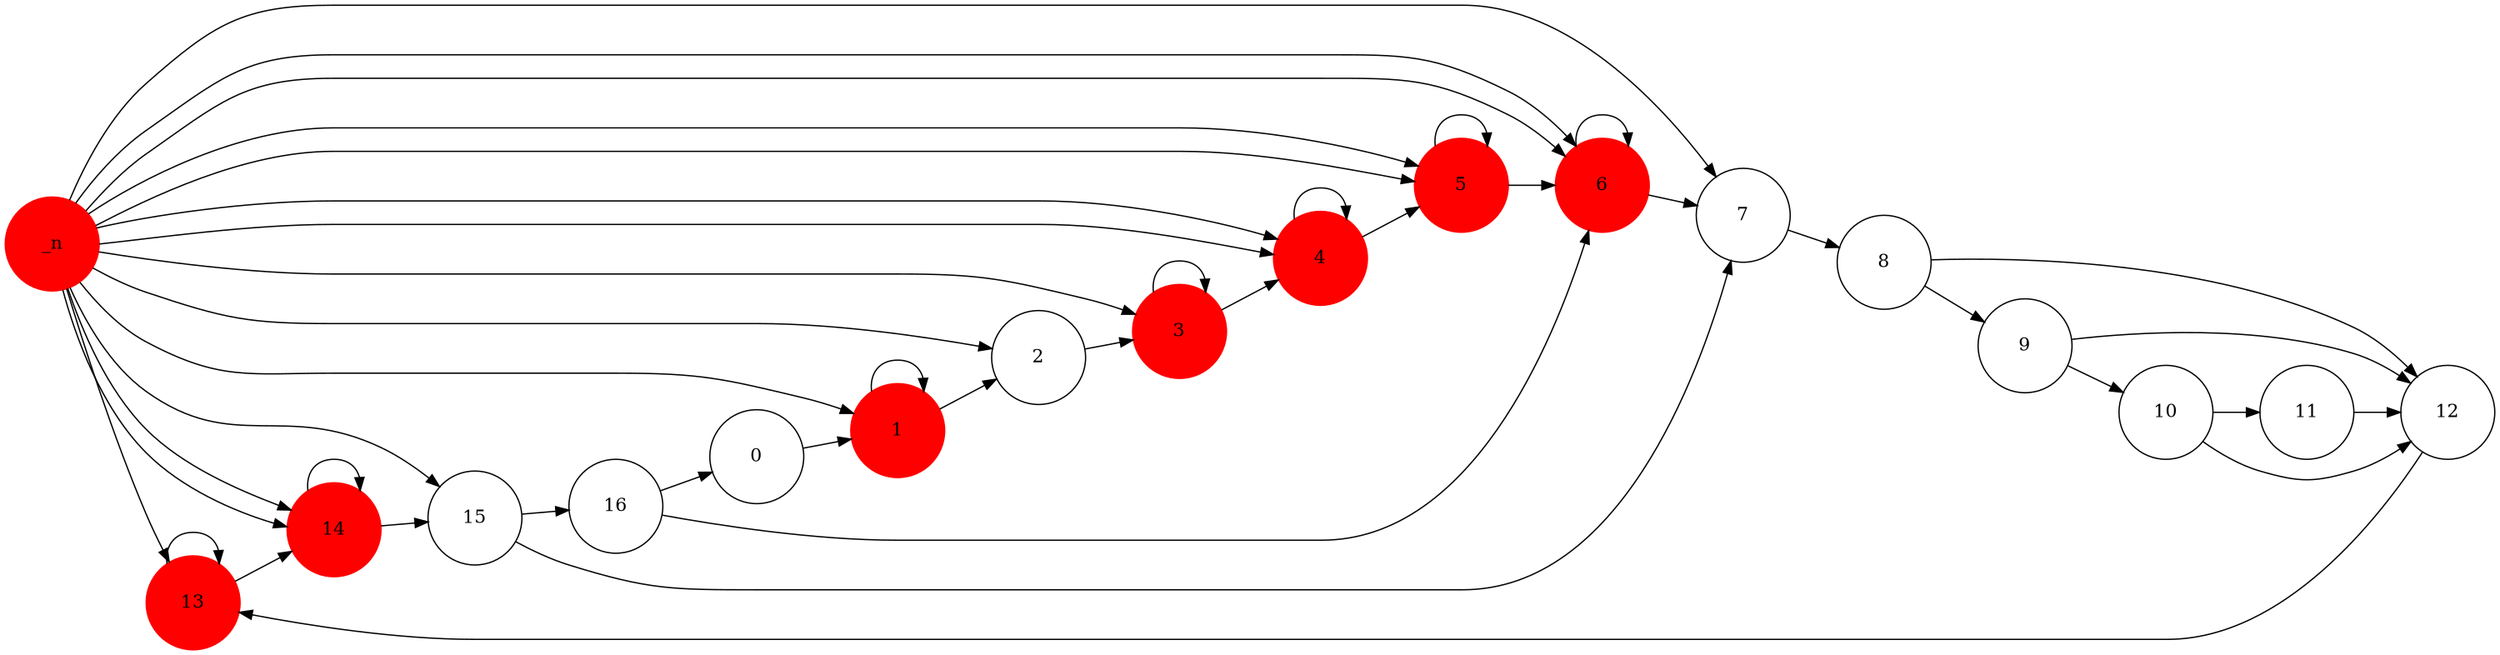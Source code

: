 #Total states is 0, including 0 states and 0 newstates
#Total transisions is 0, including 0 transistions and 0 new transitions
digraph finite_state_machine {
	rankdir=LR;
	size="20,20";
	resolution="300";
	overlap=false;

	node [shape = circle, fixedsize=true, width = 1, color = red, style = filled];
	13_n;
 	14_n;
 	1_n;
 	3_n;
 	4_n;
 	5_n;
 	6_n;
 
	node [shape = circle, color = black, style = unfilled];
	0;
 	1;
 	10;
 	11;
 	12;
 	13;
 	14;
 	15;
 	16;
 	2;
 	3;
 	4;
 	5;
 	6;
 	7;
 	8;
 	9;
 	0 -> 1;
	1 -> 1_n;
	1 -> 2;
	10 -> 11;
	10 -> 12;
	11 -> 12;
	12 -> 13;
	13 -> 13_n;
	13 -> 14;
	13_n -> 13;
	13_n -> 14;
	14 -> 14_n;
	14 -> 15;
	14_n -> 14;
	14_n -> 15;
	15 -> 16;
	15 -> 7;
	16 -> 0;
	16 -> 6;
	1_n -> 1;
	1_n -> 2;
	2 -> 3;
	3 -> 3_n;
	3 -> 4;
	3_n -> 3;
	3_n -> 4;
	4 -> 4_n;
	4 -> 5;
	4_n -> 4;
	4_n -> 5;
	5 -> 5_n;
	5 -> 6;
	5_n -> 5;
	5_n -> 6;
	6 -> 6_n;
	6 -> 7;
	6_n -> 6;
	6_n -> 7;
	7 -> 8;
	8 -> 12;
	8 -> 9;
	9 -> 10;
	9 -> 12;
}

